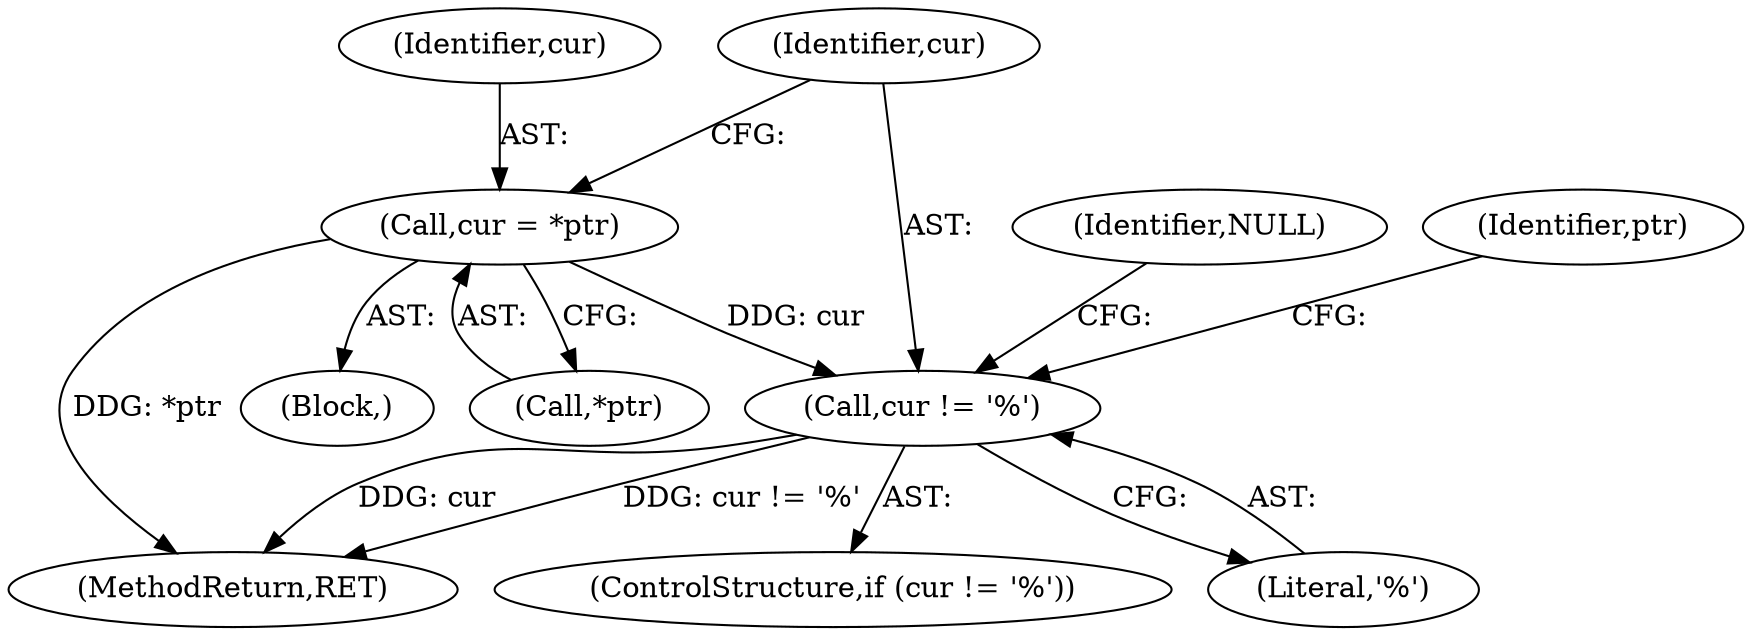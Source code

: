 digraph "0_Chrome_d0947db40187f4708c58e64cbd6013faf9eddeed_35@pointer" {
"1000131" [label="(Call,cur = *ptr)"];
"1000136" [label="(Call,cur != '%')"];
"1000133" [label="(Call,*ptr)"];
"1000132" [label="(Identifier,cur)"];
"1000288" [label="(MethodReturn,RET)"];
"1000135" [label="(ControlStructure,if (cur != '%'))"];
"1000137" [label="(Identifier,cur)"];
"1000140" [label="(Identifier,NULL)"];
"1000142" [label="(Identifier,ptr)"];
"1000131" [label="(Call,cur = *ptr)"];
"1000138" [label="(Literal,'%')"];
"1000108" [label="(Block,)"];
"1000136" [label="(Call,cur != '%')"];
"1000131" -> "1000108"  [label="AST: "];
"1000131" -> "1000133"  [label="CFG: "];
"1000132" -> "1000131"  [label="AST: "];
"1000133" -> "1000131"  [label="AST: "];
"1000137" -> "1000131"  [label="CFG: "];
"1000131" -> "1000288"  [label="DDG: *ptr"];
"1000131" -> "1000136"  [label="DDG: cur"];
"1000136" -> "1000135"  [label="AST: "];
"1000136" -> "1000138"  [label="CFG: "];
"1000137" -> "1000136"  [label="AST: "];
"1000138" -> "1000136"  [label="AST: "];
"1000140" -> "1000136"  [label="CFG: "];
"1000142" -> "1000136"  [label="CFG: "];
"1000136" -> "1000288"  [label="DDG: cur != '%'"];
"1000136" -> "1000288"  [label="DDG: cur"];
}
